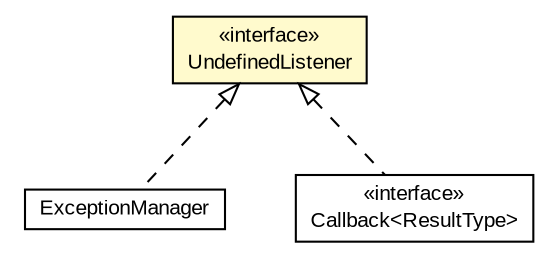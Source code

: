 #!/usr/local/bin/dot
#
# Class diagram 
# Generated by UMLGraph version 5.1 (http://www.umlgraph.org/)
#

digraph G {
	edge [fontname="arial",fontsize=10,labelfontname="arial",labelfontsize=10];
	node [fontname="arial",fontsize=10,shape=plaintext];
	nodesep=0.25;
	ranksep=0.5;
	// io.nextweb.operations.exceptions.UndefinedListener
	c2777 [label=<<table title="io.nextweb.operations.exceptions.UndefinedListener" border="0" cellborder="1" cellspacing="0" cellpadding="2" port="p" bgcolor="lemonChiffon" href="./UndefinedListener.html">
		<tr><td><table border="0" cellspacing="0" cellpadding="1">
<tr><td align="center" balign="center"> &#171;interface&#187; </td></tr>
<tr><td align="center" balign="center"> UndefinedListener </td></tr>
		</table></td></tr>
		</table>>, fontname="arial", fontcolor="black", fontsize=10.0];
	// io.nextweb.operations.exceptions.ExceptionManager
	c2779 [label=<<table title="io.nextweb.operations.exceptions.ExceptionManager" border="0" cellborder="1" cellspacing="0" cellpadding="2" port="p" href="./ExceptionManager.html">
		<tr><td><table border="0" cellspacing="0" cellpadding="1">
<tr><td align="center" balign="center"> ExceptionManager </td></tr>
		</table></td></tr>
		</table>>, fontname="arial", fontcolor="black", fontsize=10.0];
	// io.nextweb.operations.callbacks.Callback<ResultType>
	c2789 [label=<<table title="io.nextweb.operations.callbacks.Callback" border="0" cellborder="1" cellspacing="0" cellpadding="2" port="p" href="../callbacks/Callback.html">
		<tr><td><table border="0" cellspacing="0" cellpadding="1">
<tr><td align="center" balign="center"> &#171;interface&#187; </td></tr>
<tr><td align="center" balign="center"> Callback&lt;ResultType&gt; </td></tr>
		</table></td></tr>
		</table>>, fontname="arial", fontcolor="black", fontsize=10.0];
	//io.nextweb.operations.exceptions.ExceptionManager implements io.nextweb.operations.exceptions.UndefinedListener
	c2777:p -> c2779:p [dir=back,arrowtail=empty,style=dashed];
	//io.nextweb.operations.callbacks.Callback<ResultType> implements io.nextweb.operations.exceptions.UndefinedListener
	c2777:p -> c2789:p [dir=back,arrowtail=empty,style=dashed];
}

